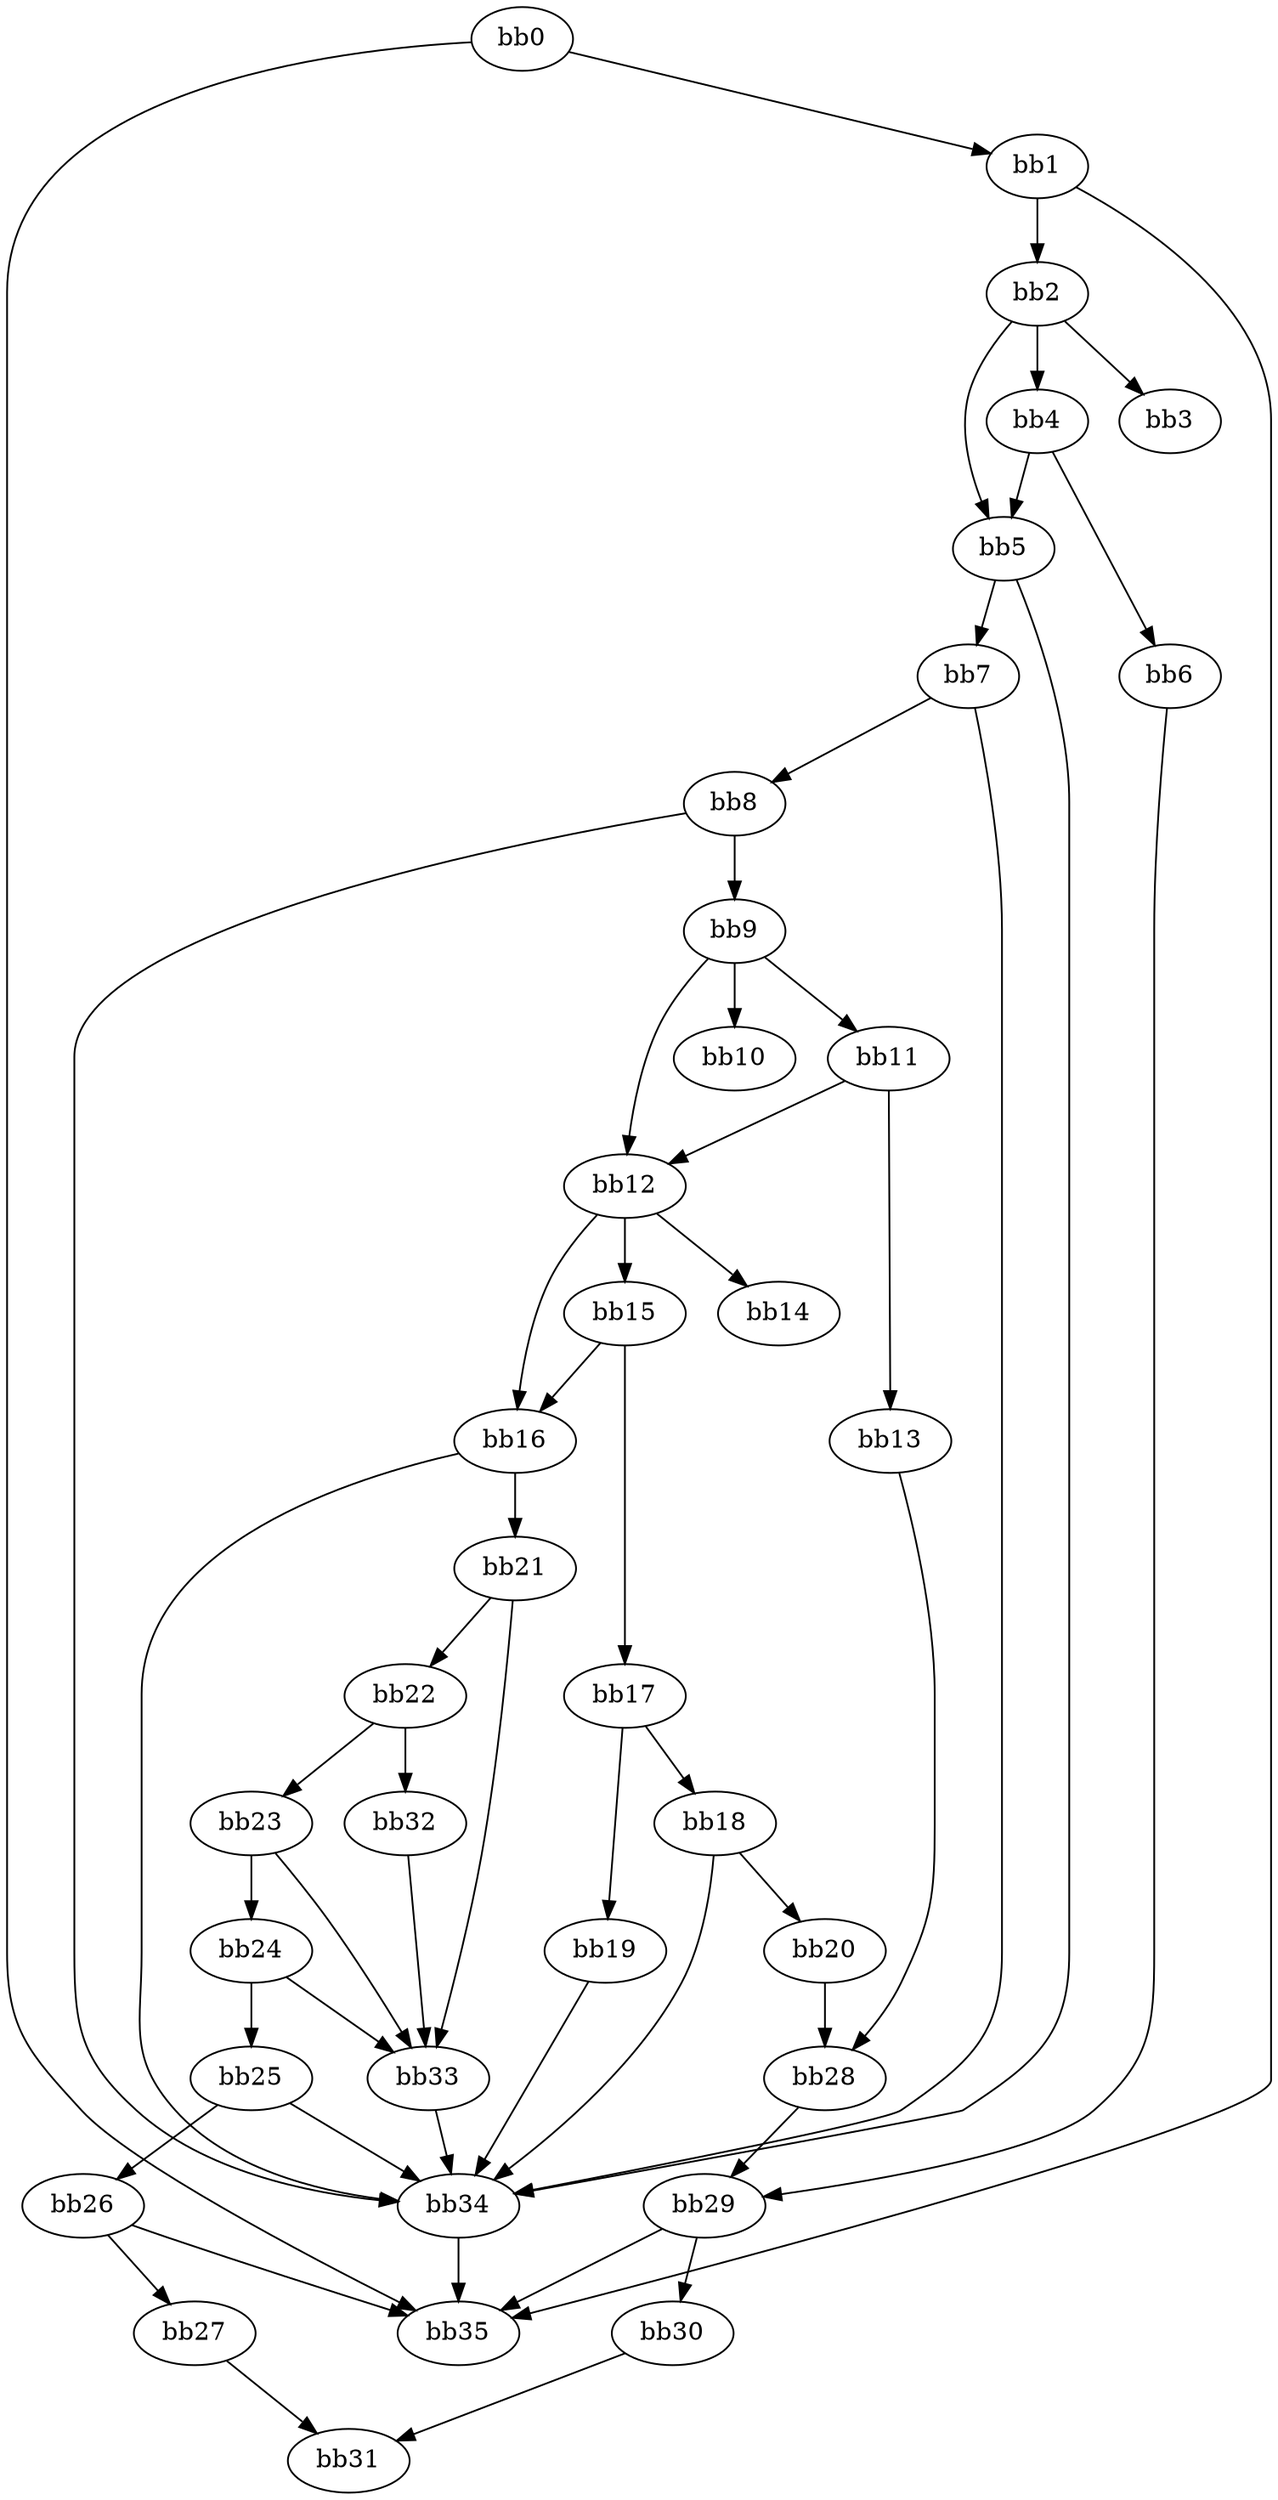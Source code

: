digraph {
    0 [ label = "bb0\l" ]
    1 [ label = "bb1\l" ]
    2 [ label = "bb2\l" ]
    3 [ label = "bb3\l" ]
    4 [ label = "bb4\l" ]
    5 [ label = "bb5\l" ]
    6 [ label = "bb6\l" ]
    7 [ label = "bb7\l" ]
    8 [ label = "bb8\l" ]
    9 [ label = "bb9\l" ]
    10 [ label = "bb10\l" ]
    11 [ label = "bb11\l" ]
    12 [ label = "bb12\l" ]
    13 [ label = "bb13\l" ]
    14 [ label = "bb14\l" ]
    15 [ label = "bb15\l" ]
    16 [ label = "bb16\l" ]
    17 [ label = "bb17\l" ]
    18 [ label = "bb18\l" ]
    19 [ label = "bb19\l" ]
    20 [ label = "bb20\l" ]
    21 [ label = "bb21\l" ]
    22 [ label = "bb22\l" ]
    23 [ label = "bb23\l" ]
    24 [ label = "bb24\l" ]
    25 [ label = "bb25\l" ]
    26 [ label = "bb26\l" ]
    27 [ label = "bb27\l" ]
    28 [ label = "bb28\l" ]
    29 [ label = "bb29\l" ]
    30 [ label = "bb30\l" ]
    31 [ label = "bb31\l" ]
    32 [ label = "bb32\l" ]
    33 [ label = "bb33\l" ]
    34 [ label = "bb34\l" ]
    35 [ label = "bb35\l" ]
    0 -> 1 [ ]
    0 -> 35 [ ]
    1 -> 2 [ ]
    1 -> 35 [ ]
    2 -> 3 [ ]
    2 -> 4 [ ]
    2 -> 5 [ ]
    4 -> 5 [ ]
    4 -> 6 [ ]
    5 -> 7 [ ]
    5 -> 34 [ ]
    6 -> 29 [ ]
    7 -> 8 [ ]
    7 -> 34 [ ]
    8 -> 9 [ ]
    8 -> 34 [ ]
    9 -> 10 [ ]
    9 -> 11 [ ]
    9 -> 12 [ ]
    11 -> 12 [ ]
    11 -> 13 [ ]
    12 -> 14 [ ]
    12 -> 15 [ ]
    12 -> 16 [ ]
    13 -> 28 [ ]
    15 -> 16 [ ]
    15 -> 17 [ ]
    16 -> 21 [ ]
    16 -> 34 [ ]
    17 -> 18 [ ]
    17 -> 19 [ ]
    18 -> 20 [ ]
    18 -> 34 [ ]
    19 -> 34 [ ]
    20 -> 28 [ ]
    21 -> 22 [ ]
    21 -> 33 [ ]
    22 -> 23 [ ]
    22 -> 32 [ ]
    23 -> 24 [ ]
    23 -> 33 [ ]
    24 -> 25 [ ]
    24 -> 33 [ ]
    25 -> 26 [ ]
    25 -> 34 [ ]
    26 -> 27 [ ]
    26 -> 35 [ ]
    27 -> 31 [ ]
    28 -> 29 [ ]
    29 -> 30 [ ]
    29 -> 35 [ ]
    30 -> 31 [ ]
    32 -> 33 [ ]
    33 -> 34 [ ]
    34 -> 35 [ ]
}


